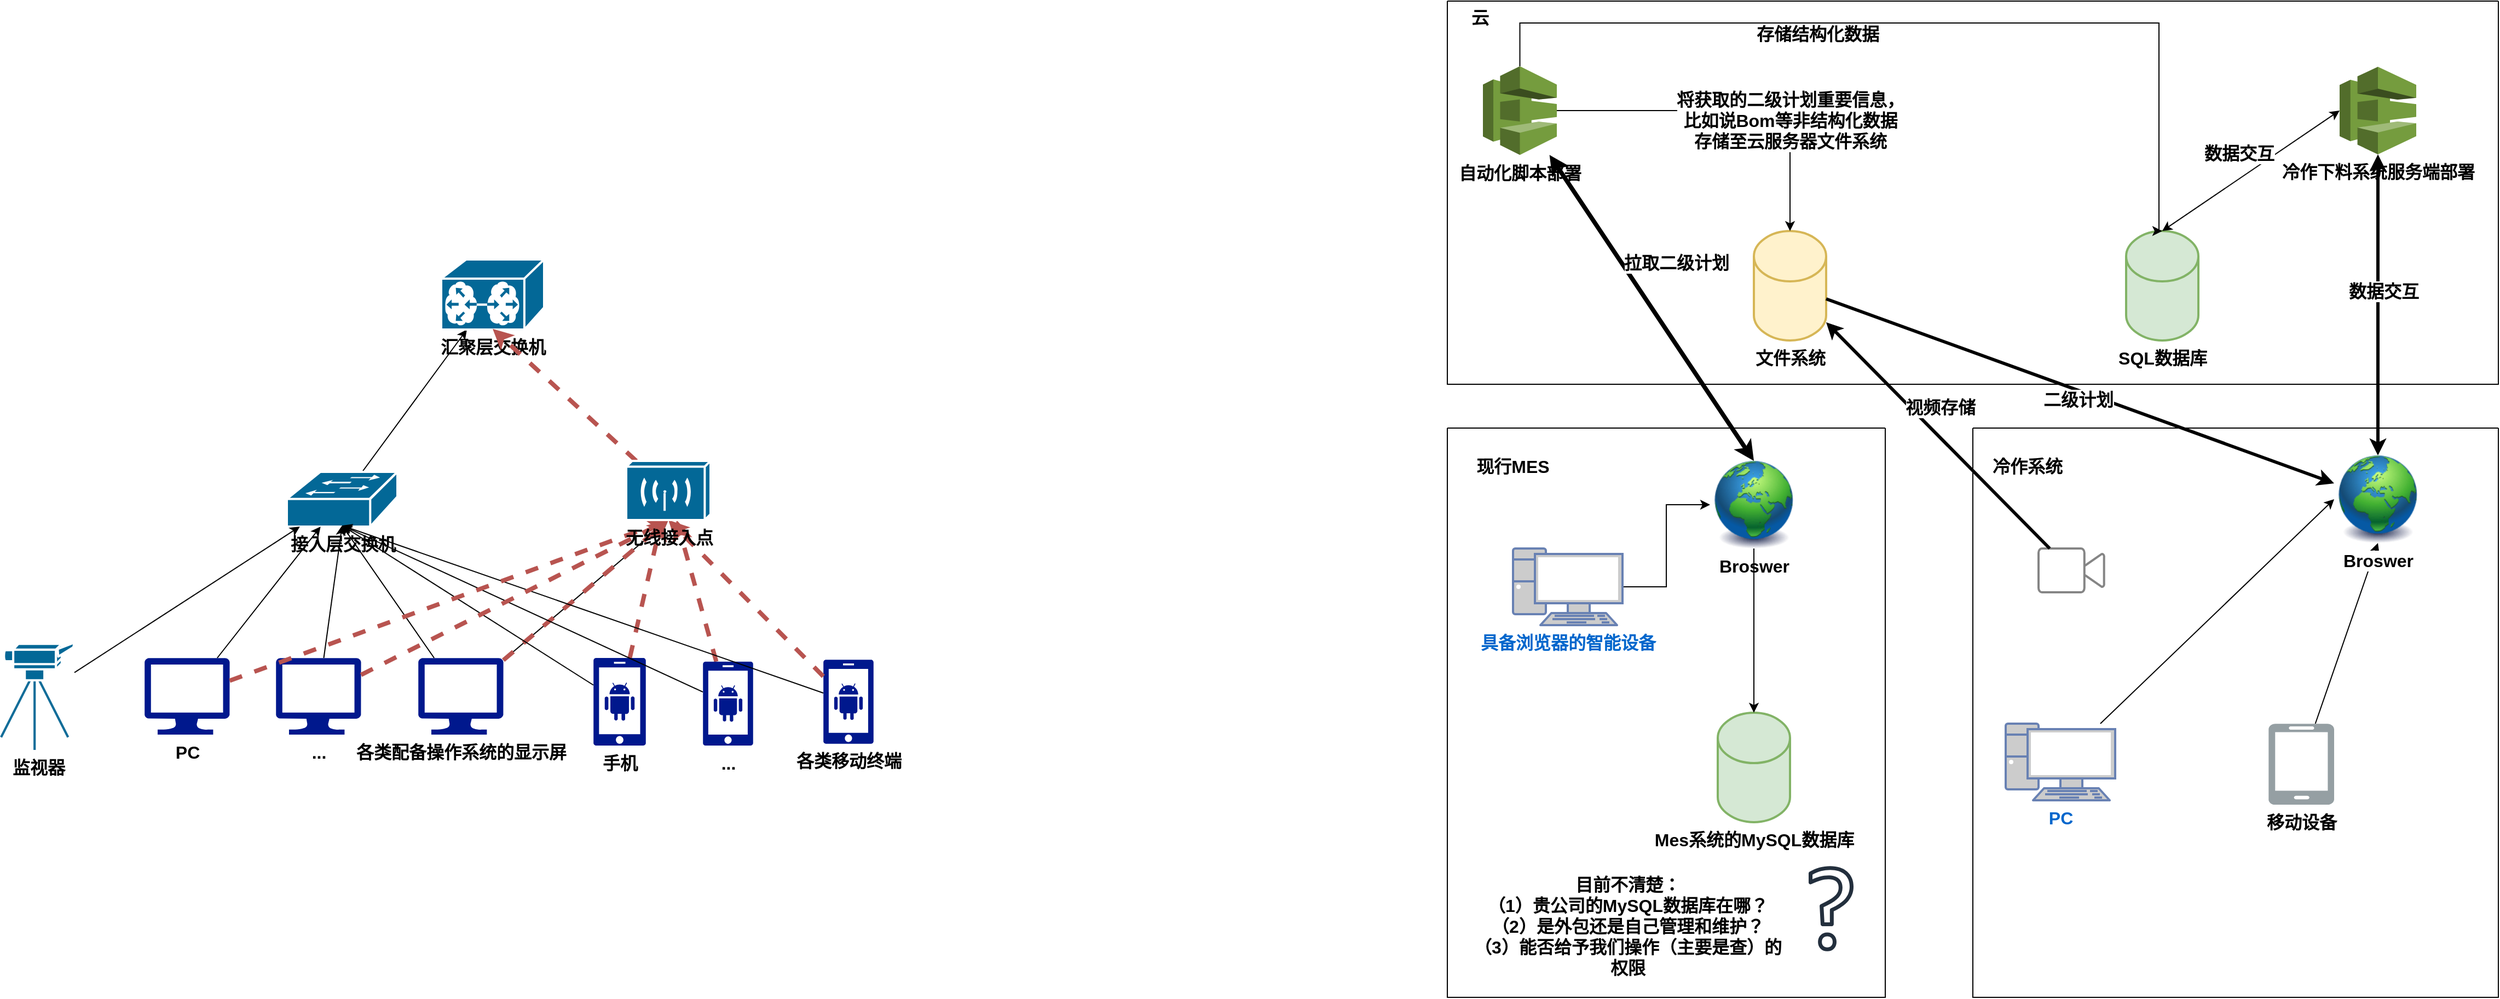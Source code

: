 <mxfile version="22.1.18" type="github">
  <diagram name="第 1 页" id="4IFOPBYyILPmVdFlVZ0o">
    <mxGraphModel dx="3120" dy="831" grid="1" gridSize="10" guides="1" tooltips="1" connect="1" arrows="1" fold="1" page="1" pageScale="1" pageWidth="827" pageHeight="1169" math="0" shadow="0">
      <root>
        <mxCell id="0" />
        <mxCell id="1" parent="0" />
        <mxCell id="qmQETzFxq6Im5JeFmhBt-4" value="" style="swimlane;startSize=0;fontSize=16;fontStyle=1" vertex="1" parent="1">
          <mxGeometry x="80" y="90" width="960" height="350" as="geometry" />
        </mxCell>
        <mxCell id="qmQETzFxq6Im5JeFmhBt-2" value="&lt;font style=&quot;font-size: 16px;&quot;&gt;&lt;span style=&quot;font-size: 16px;&quot;&gt;云&lt;/span&gt;&lt;/font&gt;" style="text;html=1;strokeColor=none;fillColor=none;align=center;verticalAlign=middle;whiteSpace=wrap;rounded=0;fontSize=16;fontStyle=1" vertex="1" parent="qmQETzFxq6Im5JeFmhBt-4">
          <mxGeometry x="10" width="40" height="30" as="geometry" />
        </mxCell>
        <mxCell id="qmQETzFxq6Im5JeFmhBt-46" value="文件系统" style="shape=mxgraph.cisco.storage.relational_database;sketch=0;html=1;pointerEvents=1;dashed=0;fillColor=#fff2cc;strokeColor=#d6b656;strokeWidth=2;verticalLabelPosition=bottom;verticalAlign=top;align=center;outlineConnect=0;fontSize=16;fontStyle=1" vertex="1" parent="qmQETzFxq6Im5JeFmhBt-4">
          <mxGeometry x="280" y="210" width="66" height="100" as="geometry" />
        </mxCell>
        <mxCell id="qmQETzFxq6Im5JeFmhBt-47" value="SQL数据库" style="shape=mxgraph.cisco.storage.relational_database;sketch=0;html=1;pointerEvents=1;dashed=0;fillColor=#d5e8d4;strokeColor=#82b366;strokeWidth=2;verticalLabelPosition=bottom;verticalAlign=top;align=center;outlineConnect=0;fontSize=16;fontStyle=1" vertex="1" parent="qmQETzFxq6Im5JeFmhBt-4">
          <mxGeometry x="620" y="210" width="66" height="100" as="geometry" />
        </mxCell>
        <mxCell id="qmQETzFxq6Im5JeFmhBt-67" style="edgeStyle=orthogonalEdgeStyle;rounded=0;orthogonalLoop=1;jettySize=auto;html=1;fontSize=16;fontStyle=1" edge="1" parent="qmQETzFxq6Im5JeFmhBt-4" source="qmQETzFxq6Im5JeFmhBt-59" target="qmQETzFxq6Im5JeFmhBt-46">
          <mxGeometry relative="1" as="geometry" />
        </mxCell>
        <mxCell id="qmQETzFxq6Im5JeFmhBt-68" value="将获取的二级计划重要信息，&lt;br style=&quot;font-size: 16px;&quot;&gt;比如说Bom等非结构化数据&lt;br style=&quot;font-size: 16px;&quot;&gt;存储至云服务器文件系统" style="edgeLabel;html=1;align=center;verticalAlign=middle;resizable=0;points=[];fontSize=16;fontStyle=1" vertex="1" connectable="0" parent="qmQETzFxq6Im5JeFmhBt-67">
          <mxGeometry x="0.2" y="-2" relative="1" as="geometry">
            <mxPoint x="19" y="7" as="offset" />
          </mxGeometry>
        </mxCell>
        <mxCell id="qmQETzFxq6Im5JeFmhBt-59" value="自动化脚本部署" style="outlineConnect=0;dashed=0;verticalLabelPosition=bottom;verticalAlign=top;align=center;html=1;shape=mxgraph.aws3.codedeploy;fillColor=#759C3E;gradientColor=none;fontSize=16;fontStyle=1" vertex="1" parent="qmQETzFxq6Im5JeFmhBt-4">
          <mxGeometry x="32.5" y="59.5" width="67.5" height="81" as="geometry" />
        </mxCell>
        <mxCell id="qmQETzFxq6Im5JeFmhBt-69" style="edgeStyle=orthogonalEdgeStyle;rounded=0;orthogonalLoop=1;jettySize=auto;html=1;entryX=0.5;entryY=0;entryDx=0;entryDy=0;entryPerimeter=0;fontSize=16;fontStyle=1" edge="1" parent="qmQETzFxq6Im5JeFmhBt-4" source="qmQETzFxq6Im5JeFmhBt-59" target="qmQETzFxq6Im5JeFmhBt-47">
          <mxGeometry relative="1" as="geometry">
            <Array as="points">
              <mxPoint x="66" y="20" />
              <mxPoint x="650" y="20" />
              <mxPoint x="650" y="210" />
            </Array>
          </mxGeometry>
        </mxCell>
        <mxCell id="qmQETzFxq6Im5JeFmhBt-70" value="存储结构化数据" style="edgeLabel;html=1;align=center;verticalAlign=middle;resizable=0;points=[];fontSize=16;fontStyle=1" vertex="1" connectable="0" parent="qmQETzFxq6Im5JeFmhBt-69">
          <mxGeometry x="-0.195" y="-5" relative="1" as="geometry">
            <mxPoint x="-18" y="5" as="offset" />
          </mxGeometry>
        </mxCell>
        <mxCell id="qmQETzFxq6Im5JeFmhBt-89" value="冷作下料系统服务端部署" style="outlineConnect=0;dashed=0;verticalLabelPosition=bottom;verticalAlign=top;align=center;html=1;shape=mxgraph.aws3.codedeploy;fillColor=#759C3E;gradientColor=none;fontSize=16;fontStyle=1" vertex="1" parent="qmQETzFxq6Im5JeFmhBt-4">
          <mxGeometry x="815" y="60" width="70" height="80" as="geometry" />
        </mxCell>
        <mxCell id="qmQETzFxq6Im5JeFmhBt-90" value="" style="endArrow=classic;startArrow=classic;html=1;rounded=0;entryX=0;entryY=0.5;entryDx=0;entryDy=0;entryPerimeter=0;exitX=0.5;exitY=0;exitDx=0;exitDy=0;exitPerimeter=0;strokeWidth=1;fontSize=16;fontStyle=1" edge="1" parent="qmQETzFxq6Im5JeFmhBt-4" source="qmQETzFxq6Im5JeFmhBt-47" target="qmQETzFxq6Im5JeFmhBt-89">
          <mxGeometry width="100" height="100" relative="1" as="geometry">
            <mxPoint x="380" y="240" as="sourcePoint" />
            <mxPoint x="480" y="140" as="targetPoint" />
          </mxGeometry>
        </mxCell>
        <mxCell id="qmQETzFxq6Im5JeFmhBt-91" value="数据交互" style="edgeLabel;html=1;align=center;verticalAlign=middle;resizable=0;points=[];fontSize=16;fontStyle=1" vertex="1" connectable="0" parent="qmQETzFxq6Im5JeFmhBt-90">
          <mxGeometry x="0.041" y="3" relative="1" as="geometry">
            <mxPoint x="-13" y="-11" as="offset" />
          </mxGeometry>
        </mxCell>
        <mxCell id="qmQETzFxq6Im5JeFmhBt-7" value="" style="swimlane;startSize=0;fontSize=16;fontStyle=1" vertex="1" parent="1">
          <mxGeometry x="80" y="480" width="400" height="520" as="geometry" />
        </mxCell>
        <mxCell id="qmQETzFxq6Im5JeFmhBt-8" value="&lt;span style=&quot;font-size: 16px;&quot;&gt;&lt;span style=&quot;font-size: 16px;&quot;&gt;现行MES&lt;/span&gt;&lt;/span&gt;" style="text;html=1;strokeColor=none;fillColor=none;align=center;verticalAlign=middle;whiteSpace=wrap;rounded=0;fontSize=16;fontStyle=1" vertex="1" parent="qmQETzFxq6Im5JeFmhBt-7">
          <mxGeometry x="20" y="20" width="80" height="30" as="geometry" />
        </mxCell>
        <mxCell id="qmQETzFxq6Im5JeFmhBt-50" style="edgeStyle=orthogonalEdgeStyle;rounded=0;orthogonalLoop=1;jettySize=auto;html=1;fontSize=16;fontStyle=1" edge="1" parent="qmQETzFxq6Im5JeFmhBt-7" source="qmQETzFxq6Im5JeFmhBt-48" target="qmQETzFxq6Im5JeFmhBt-49">
          <mxGeometry relative="1" as="geometry" />
        </mxCell>
        <mxCell id="qmQETzFxq6Im5JeFmhBt-48" value="具备浏览器的智能设备" style="fontColor=#0066CC;verticalAlign=top;verticalLabelPosition=bottom;labelPosition=center;align=center;html=1;outlineConnect=0;fillColor=#CCCCCC;strokeColor=#6881B3;gradientColor=none;gradientDirection=north;strokeWidth=2;shape=mxgraph.networks.pc;fontSize=16;fontStyle=1" vertex="1" parent="qmQETzFxq6Im5JeFmhBt-7">
          <mxGeometry x="60" y="110" width="100" height="70" as="geometry" />
        </mxCell>
        <mxCell id="qmQETzFxq6Im5JeFmhBt-49" value="Broswer" style="image;html=1;image=img/lib/clip_art/general/Earth_globe_128x128.png;fontSize=16;fontStyle=1" vertex="1" parent="qmQETzFxq6Im5JeFmhBt-7">
          <mxGeometry x="240" y="30" width="80" height="80" as="geometry" />
        </mxCell>
        <mxCell id="qmQETzFxq6Im5JeFmhBt-51" value="Mes系统的MySQL数据库" style="shape=mxgraph.cisco.storage.relational_database;sketch=0;html=1;pointerEvents=1;dashed=0;fillColor=#d5e8d4;strokeColor=#82b366;strokeWidth=2;verticalLabelPosition=bottom;verticalAlign=top;align=center;outlineConnect=0;fontSize=16;fontStyle=1" vertex="1" parent="qmQETzFxq6Im5JeFmhBt-7">
          <mxGeometry x="247" y="260" width="66" height="100" as="geometry" />
        </mxCell>
        <mxCell id="qmQETzFxq6Im5JeFmhBt-57" style="rounded=0;orthogonalLoop=1;jettySize=auto;html=1;fontSize=16;fontStyle=1" edge="1" parent="qmQETzFxq6Im5JeFmhBt-7" source="qmQETzFxq6Im5JeFmhBt-49" target="qmQETzFxq6Im5JeFmhBt-51">
          <mxGeometry relative="1" as="geometry" />
        </mxCell>
        <mxCell id="qmQETzFxq6Im5JeFmhBt-53" value="目前不清楚：&lt;br style=&quot;font-size: 16px;&quot;&gt;（1）贵公司的MySQL数据库在哪？（2）是外包还是自己管理和维护？&lt;br style=&quot;font-size: 16px;&quot;&gt;（3）能否给予我们操作（主要是查）的权限" style="text;html=1;strokeColor=none;fillColor=none;align=center;verticalAlign=middle;whiteSpace=wrap;rounded=0;fontSize=16;fontStyle=1" vertex="1" parent="qmQETzFxq6Im5JeFmhBt-7">
          <mxGeometry x="20" y="410" width="290" height="90" as="geometry" />
        </mxCell>
        <mxCell id="qmQETzFxq6Im5JeFmhBt-54" style="edgeStyle=orthogonalEdgeStyle;rounded=0;orthogonalLoop=1;jettySize=auto;html=1;exitX=0.5;exitY=1;exitDx=0;exitDy=0;fontSize=16;fontStyle=1" edge="1" parent="qmQETzFxq6Im5JeFmhBt-7" source="qmQETzFxq6Im5JeFmhBt-53" target="qmQETzFxq6Im5JeFmhBt-53">
          <mxGeometry relative="1" as="geometry" />
        </mxCell>
        <mxCell id="qmQETzFxq6Im5JeFmhBt-52" value="" style="sketch=0;outlineConnect=0;fontColor=#232F3E;gradientColor=none;fillColor=#232F3D;strokeColor=none;dashed=0;verticalLabelPosition=bottom;verticalAlign=top;align=center;html=1;fontSize=16;fontStyle=1;aspect=fixed;pointerEvents=1;shape=mxgraph.aws4.question;" vertex="1" parent="qmQETzFxq6Im5JeFmhBt-7">
          <mxGeometry x="330" y="400" width="41" height="78" as="geometry" />
        </mxCell>
        <mxCell id="qmQETzFxq6Im5JeFmhBt-9" value="" style="swimlane;startSize=0;fontSize=16;fontStyle=1" vertex="1" parent="1">
          <mxGeometry x="560" y="480" width="480" height="520" as="geometry" />
        </mxCell>
        <mxCell id="qmQETzFxq6Im5JeFmhBt-10" value="&lt;span style=&quot;font-size: 16px;&quot;&gt;&lt;span style=&quot;font-size: 16px;&quot;&gt;冷作系统&lt;/span&gt;&lt;/span&gt;" style="text;html=1;strokeColor=none;fillColor=none;align=center;verticalAlign=middle;whiteSpace=wrap;rounded=0;fontSize=16;fontStyle=1" vertex="1" parent="qmQETzFxq6Im5JeFmhBt-9">
          <mxGeometry x="10" y="20" width="80" height="30" as="geometry" />
        </mxCell>
        <mxCell id="qmQETzFxq6Im5JeFmhBt-74" style="rounded=0;orthogonalLoop=1;jettySize=auto;html=1;entryX=0;entryY=0.5;entryDx=0;entryDy=0;fontSize=16;fontStyle=1" edge="1" parent="qmQETzFxq6Im5JeFmhBt-9" source="qmQETzFxq6Im5JeFmhBt-71" target="qmQETzFxq6Im5JeFmhBt-73">
          <mxGeometry relative="1" as="geometry" />
        </mxCell>
        <mxCell id="qmQETzFxq6Im5JeFmhBt-71" value="PC" style="fontColor=#0066CC;verticalAlign=top;verticalLabelPosition=bottom;labelPosition=center;align=center;html=1;outlineConnect=0;fillColor=#CCCCCC;strokeColor=#6881B3;gradientColor=none;gradientDirection=north;strokeWidth=2;shape=mxgraph.networks.pc;fontSize=16;fontStyle=1" vertex="1" parent="qmQETzFxq6Im5JeFmhBt-9">
          <mxGeometry x="30" y="270" width="100" height="70" as="geometry" />
        </mxCell>
        <mxCell id="qmQETzFxq6Im5JeFmhBt-98" style="rounded=0;orthogonalLoop=1;jettySize=auto;html=1;entryX=0.5;entryY=1;entryDx=0;entryDy=0;fontSize=16;fontStyle=1" edge="1" parent="qmQETzFxq6Im5JeFmhBt-9" source="qmQETzFxq6Im5JeFmhBt-72" target="qmQETzFxq6Im5JeFmhBt-73">
          <mxGeometry relative="1" as="geometry" />
        </mxCell>
        <mxCell id="qmQETzFxq6Im5JeFmhBt-72" value="移动设备" style="verticalLabelPosition=bottom;html=1;verticalAlign=top;align=center;strokeColor=none;fillColor=#959fa3;shape=mxgraph.azure.mobile;pointerEvents=1;fontSize=16;fontStyle=1" vertex="1" parent="qmQETzFxq6Im5JeFmhBt-9">
          <mxGeometry x="270" y="270" width="60" height="74" as="geometry" />
        </mxCell>
        <mxCell id="qmQETzFxq6Im5JeFmhBt-73" value="Broswer" style="image;html=1;image=img/lib/clip_art/general/Earth_globe_128x128.png;fontSize=16;fontStyle=1" vertex="1" parent="qmQETzFxq6Im5JeFmhBt-9">
          <mxGeometry x="330" y="25" width="80" height="80" as="geometry" />
        </mxCell>
        <mxCell id="qmQETzFxq6Im5JeFmhBt-99" value="" style="html=1;verticalLabelPosition=bottom;align=center;labelBackgroundColor=#ffffff;verticalAlign=top;strokeWidth=2;strokeColor=#858585;shadow=0;dashed=0;shape=mxgraph.ios7.icons.video_conversation;fontSize=16;fontStyle=1" vertex="1" parent="qmQETzFxq6Im5JeFmhBt-9">
          <mxGeometry x="60" y="110" width="60" height="40" as="geometry" />
        </mxCell>
        <mxCell id="qmQETzFxq6Im5JeFmhBt-16" style="rounded=0;orthogonalLoop=1;jettySize=auto;html=1;fontSize=16;fontStyle=1" edge="1" parent="1" source="qmQETzFxq6Im5JeFmhBt-13" target="qmQETzFxq6Im5JeFmhBt-14">
          <mxGeometry relative="1" as="geometry" />
        </mxCell>
        <mxCell id="qmQETzFxq6Im5JeFmhBt-13" value="接入层交换机" style="shape=mxgraph.cisco.switches.workgroup_switch;sketch=0;html=1;pointerEvents=1;dashed=0;fillColor=#036897;strokeColor=#ffffff;strokeWidth=2;verticalLabelPosition=bottom;verticalAlign=top;align=center;outlineConnect=0;fontSize=16;fontStyle=1" vertex="1" parent="1">
          <mxGeometry x="-980" y="520" width="101" height="50" as="geometry" />
        </mxCell>
        <mxCell id="qmQETzFxq6Im5JeFmhBt-14" value="汇聚层交换机" style="shape=mxgraph.cisco.switches.content_service_switch_1100;sketch=0;html=1;pointerEvents=1;dashed=0;fillColor=#036897;strokeColor=#ffffff;strokeWidth=2;verticalLabelPosition=bottom;verticalAlign=top;align=center;outlineConnect=0;fontSize=16;fontStyle=1" vertex="1" parent="1">
          <mxGeometry x="-839" y="326" width="94" height="64" as="geometry" />
        </mxCell>
        <mxCell id="qmQETzFxq6Im5JeFmhBt-18" style="rounded=0;orthogonalLoop=1;jettySize=auto;html=1;entryX=0.5;entryY=0.99;entryDx=0;entryDy=0;entryPerimeter=0;dashed=1;fillColor=#f8cecc;strokeColor=#b85450;strokeWidth=4;fontSize=16;fontStyle=1" edge="1" parent="1" source="qmQETzFxq6Im5JeFmhBt-17" target="qmQETzFxq6Im5JeFmhBt-14">
          <mxGeometry relative="1" as="geometry" />
        </mxCell>
        <mxCell id="qmQETzFxq6Im5JeFmhBt-29" style="rounded=0;orthogonalLoop=1;jettySize=auto;html=1;fontSize=16;fontStyle=1" edge="1" parent="1" source="qmQETzFxq6Im5JeFmhBt-20" target="qmQETzFxq6Im5JeFmhBt-13">
          <mxGeometry relative="1" as="geometry" />
        </mxCell>
        <mxCell id="qmQETzFxq6Im5JeFmhBt-20" value="PC" style="sketch=0;aspect=fixed;pointerEvents=1;shadow=0;dashed=0;html=1;strokeColor=none;labelPosition=center;verticalLabelPosition=bottom;verticalAlign=top;align=center;fillColor=#00188D;shape=mxgraph.azure.computer;fontSize=16;fontStyle=1" vertex="1" parent="1">
          <mxGeometry x="-1110" y="690" width="77.78" height="70" as="geometry" />
        </mxCell>
        <mxCell id="qmQETzFxq6Im5JeFmhBt-21" value="各类配备操作系统的显示屏" style="sketch=0;aspect=fixed;pointerEvents=1;shadow=0;dashed=0;html=1;strokeColor=none;labelPosition=center;verticalLabelPosition=bottom;verticalAlign=top;align=center;fillColor=#00188D;shape=mxgraph.azure.computer;fontSize=16;fontStyle=1" vertex="1" parent="1">
          <mxGeometry x="-860" y="690" width="77.78" height="70" as="geometry" />
        </mxCell>
        <mxCell id="qmQETzFxq6Im5JeFmhBt-22" value="&lt;font style=&quot;font-size: 16px;&quot;&gt;&lt;span style=&quot;font-size: 16px;&quot;&gt;...&lt;/span&gt;&lt;/font&gt;" style="sketch=0;aspect=fixed;pointerEvents=1;shadow=0;dashed=0;html=1;strokeColor=none;labelPosition=center;verticalLabelPosition=bottom;verticalAlign=top;align=center;fillColor=#00188D;shape=mxgraph.azure.computer;fontSize=16;fontStyle=1" vertex="1" parent="1">
          <mxGeometry x="-990" y="690.0" width="77.78" height="70" as="geometry" />
        </mxCell>
        <mxCell id="qmQETzFxq6Im5JeFmhBt-34" style="rounded=0;orthogonalLoop=1;jettySize=auto;html=1;dashed=1;fillColor=#f8cecc;strokeColor=#b85450;strokeWidth=4;fontSize=16;fontStyle=1" edge="1" parent="1" source="qmQETzFxq6Im5JeFmhBt-23" target="qmQETzFxq6Im5JeFmhBt-17">
          <mxGeometry relative="1" as="geometry" />
        </mxCell>
        <mxCell id="qmQETzFxq6Im5JeFmhBt-23" value="手机" style="sketch=0;aspect=fixed;pointerEvents=1;shadow=0;dashed=0;html=1;strokeColor=none;labelPosition=center;verticalLabelPosition=bottom;verticalAlign=top;align=center;fillColor=#00188D;shape=mxgraph.mscae.enterprise.android_phone;fontSize=16;fontStyle=1" vertex="1" parent="1">
          <mxGeometry x="-700" y="690" width="48" height="80" as="geometry" />
        </mxCell>
        <mxCell id="qmQETzFxq6Im5JeFmhBt-35" style="rounded=0;orthogonalLoop=1;jettySize=auto;html=1;dashed=1;fillColor=#f8cecc;strokeColor=#b85450;strokeWidth=4;fontSize=16;fontStyle=1" edge="1" parent="1" source="qmQETzFxq6Im5JeFmhBt-24" target="qmQETzFxq6Im5JeFmhBt-17">
          <mxGeometry relative="1" as="geometry" />
        </mxCell>
        <mxCell id="qmQETzFxq6Im5JeFmhBt-24" value="..." style="sketch=0;aspect=fixed;pointerEvents=1;shadow=0;dashed=0;html=1;strokeColor=none;labelPosition=center;verticalLabelPosition=bottom;verticalAlign=top;align=center;fillColor=#00188D;shape=mxgraph.mscae.enterprise.android_phone;fontStyle=1;fontSize=16;" vertex="1" parent="1">
          <mxGeometry x="-600" y="693.33" width="46" height="76.67" as="geometry" />
        </mxCell>
        <mxCell id="qmQETzFxq6Im5JeFmhBt-25" value="各类移动终端" style="sketch=0;aspect=fixed;pointerEvents=1;shadow=0;dashed=0;html=1;strokeColor=none;labelPosition=center;verticalLabelPosition=bottom;verticalAlign=top;align=center;fillColor=#00188D;shape=mxgraph.mscae.enterprise.android_phone;fontSize=16;fontStyle=1" vertex="1" parent="1">
          <mxGeometry x="-490" y="691.67" width="46" height="76.67" as="geometry" />
        </mxCell>
        <mxCell id="qmQETzFxq6Im5JeFmhBt-30" style="rounded=0;orthogonalLoop=1;jettySize=auto;html=1;entryX=0.5;entryY=0.98;entryDx=0;entryDy=0;entryPerimeter=0;fontSize=16;fontStyle=1" edge="1" parent="1" source="qmQETzFxq6Im5JeFmhBt-22" target="qmQETzFxq6Im5JeFmhBt-13">
          <mxGeometry relative="1" as="geometry" />
        </mxCell>
        <mxCell id="qmQETzFxq6Im5JeFmhBt-31" style="rounded=0;orthogonalLoop=1;jettySize=auto;html=1;entryX=0.5;entryY=0.98;entryDx=0;entryDy=0;entryPerimeter=0;fontSize=16;fontStyle=1" edge="1" parent="1" source="qmQETzFxq6Im5JeFmhBt-21" target="qmQETzFxq6Im5JeFmhBt-13">
          <mxGeometry relative="1" as="geometry" />
        </mxCell>
        <mxCell id="qmQETzFxq6Im5JeFmhBt-32" style="rounded=0;orthogonalLoop=1;jettySize=auto;html=1;entryX=0.5;entryY=1;entryDx=0;entryDy=0;entryPerimeter=0;fontSize=16;fontStyle=1" edge="1" parent="1" source="qmQETzFxq6Im5JeFmhBt-21" target="qmQETzFxq6Im5JeFmhBt-17">
          <mxGeometry relative="1" as="geometry" />
        </mxCell>
        <mxCell id="qmQETzFxq6Im5JeFmhBt-33" style="rounded=0;orthogonalLoop=1;jettySize=auto;html=1;entryX=0.5;entryY=1;entryDx=0;entryDy=0;entryPerimeter=0;dashed=1;fillColor=#f8cecc;strokeColor=#b85450;strokeWidth=4;fontSize=16;fontStyle=1" edge="1" parent="1" source="qmQETzFxq6Im5JeFmhBt-21" target="qmQETzFxq6Im5JeFmhBt-17">
          <mxGeometry relative="1" as="geometry" />
        </mxCell>
        <mxCell id="qmQETzFxq6Im5JeFmhBt-36" style="rounded=0;orthogonalLoop=1;jettySize=auto;html=1;entryX=0.5;entryY=1;entryDx=0;entryDy=0;entryPerimeter=0;dashed=1;fillColor=#f8cecc;strokeColor=#b85450;strokeWidth=4;fontSize=16;fontStyle=1" edge="1" parent="1" source="qmQETzFxq6Im5JeFmhBt-25" target="qmQETzFxq6Im5JeFmhBt-17">
          <mxGeometry relative="1" as="geometry" />
        </mxCell>
        <mxCell id="qmQETzFxq6Im5JeFmhBt-37" style="rounded=0;orthogonalLoop=1;jettySize=auto;html=1;entryX=0.5;entryY=0.98;entryDx=0;entryDy=0;entryPerimeter=0;fontSize=16;fontStyle=1" edge="1" parent="1" source="qmQETzFxq6Im5JeFmhBt-25" target="qmQETzFxq6Im5JeFmhBt-13">
          <mxGeometry relative="1" as="geometry" />
        </mxCell>
        <mxCell id="qmQETzFxq6Im5JeFmhBt-39" style="rounded=0;orthogonalLoop=1;jettySize=auto;html=1;entryX=0.5;entryY=0.98;entryDx=0;entryDy=0;entryPerimeter=0;fontSize=16;fontStyle=1" edge="1" parent="1" source="qmQETzFxq6Im5JeFmhBt-24" target="qmQETzFxq6Im5JeFmhBt-13">
          <mxGeometry relative="1" as="geometry" />
        </mxCell>
        <mxCell id="qmQETzFxq6Im5JeFmhBt-40" style="rounded=0;orthogonalLoop=1;jettySize=auto;html=1;entryX=0.5;entryY=0.98;entryDx=0;entryDy=0;entryPerimeter=0;fontSize=16;fontStyle=1" edge="1" parent="1" source="qmQETzFxq6Im5JeFmhBt-23" target="qmQETzFxq6Im5JeFmhBt-13">
          <mxGeometry relative="1" as="geometry" />
        </mxCell>
        <mxCell id="qmQETzFxq6Im5JeFmhBt-41" style="rounded=0;orthogonalLoop=1;jettySize=auto;html=1;entryX=0.5;entryY=1;entryDx=0;entryDy=0;entryPerimeter=0;dashed=1;fillColor=#f8cecc;strokeColor=#b85450;strokeWidth=4;fontSize=16;fontStyle=1" edge="1" parent="1" source="qmQETzFxq6Im5JeFmhBt-22" target="qmQETzFxq6Im5JeFmhBt-17">
          <mxGeometry relative="1" as="geometry" />
        </mxCell>
        <mxCell id="qmQETzFxq6Im5JeFmhBt-42" style="rounded=0;orthogonalLoop=1;jettySize=auto;html=1;entryX=0.5;entryY=1;entryDx=0;entryDy=0;entryPerimeter=0;dashed=1;fillColor=#f8cecc;strokeColor=#b85450;strokeWidth=4;fontSize=16;fontStyle=1" edge="1" parent="1" source="qmQETzFxq6Im5JeFmhBt-20" target="qmQETzFxq6Im5JeFmhBt-17">
          <mxGeometry relative="1" as="geometry" />
        </mxCell>
        <mxCell id="qmQETzFxq6Im5JeFmhBt-43" value="监视器" style="shape=mxgraph.cisco.computers_and_peripherals.video_camera;sketch=0;html=1;pointerEvents=1;dashed=0;fillColor=#036897;strokeColor=#ffffff;strokeWidth=2;verticalLabelPosition=bottom;verticalAlign=top;align=center;outlineConnect=0;fontSize=16;fontStyle=1" vertex="1" parent="1">
          <mxGeometry x="-1241" y="676" width="67" height="98" as="geometry" />
        </mxCell>
        <mxCell id="qmQETzFxq6Im5JeFmhBt-44" style="rounded=0;orthogonalLoop=1;jettySize=auto;html=1;fontSize=16;fontStyle=1" edge="1" parent="1" source="qmQETzFxq6Im5JeFmhBt-43" target="qmQETzFxq6Im5JeFmhBt-13">
          <mxGeometry relative="1" as="geometry" />
        </mxCell>
        <mxCell id="qmQETzFxq6Im5JeFmhBt-17" value="&lt;font style=&quot;font-size: 16px;&quot;&gt;&lt;span style=&quot;font-size: 16px;&quot;&gt;无线接入点&lt;/span&gt;&lt;/font&gt;" style="shape=mxgraph.cisco.wireless.wireless_transport;sketch=0;html=1;pointerEvents=1;dashed=0;fillColor=#036897;strokeColor=#ffffff;strokeWidth=2;verticalLabelPosition=bottom;verticalAlign=top;align=center;outlineConnect=0;fontSize=16;fontStyle=1" vertex="1" parent="1">
          <mxGeometry x="-670" y="510" width="77" height="54" as="geometry" />
        </mxCell>
        <mxCell id="qmQETzFxq6Im5JeFmhBt-60" style="rounded=0;orthogonalLoop=1;jettySize=auto;html=1;strokeWidth=4;entryX=0.5;entryY=0;entryDx=0;entryDy=0;startArrow=classic;startFill=1;fontSize=16;fontStyle=1" edge="1" parent="1" source="qmQETzFxq6Im5JeFmhBt-59" target="qmQETzFxq6Im5JeFmhBt-49">
          <mxGeometry relative="1" as="geometry" />
        </mxCell>
        <mxCell id="qmQETzFxq6Im5JeFmhBt-61" value="拉取二级计划" style="edgeLabel;html=1;align=center;verticalAlign=middle;resizable=0;points=[];fontSize=16;fontStyle=1" vertex="1" connectable="0" parent="qmQETzFxq6Im5JeFmhBt-60">
          <mxGeometry x="-0.023" y="2" relative="1" as="geometry">
            <mxPoint x="23" y="-37" as="offset" />
          </mxGeometry>
        </mxCell>
        <mxCell id="qmQETzFxq6Im5JeFmhBt-93" style="rounded=0;orthogonalLoop=1;jettySize=auto;html=1;entryX=0.5;entryY=0;entryDx=0;entryDy=0;strokeWidth=3;startArrow=classic;startFill=1;fontSize=16;fontStyle=1" edge="1" parent="1" source="qmQETzFxq6Im5JeFmhBt-89" target="qmQETzFxq6Im5JeFmhBt-73">
          <mxGeometry relative="1" as="geometry" />
        </mxCell>
        <mxCell id="qmQETzFxq6Im5JeFmhBt-97" value="数据交互" style="edgeLabel;html=1;align=center;verticalAlign=middle;resizable=0;points=[];fontSize=16;fontStyle=1" vertex="1" connectable="0" parent="qmQETzFxq6Im5JeFmhBt-93">
          <mxGeometry x="-0.086" y="5" relative="1" as="geometry">
            <mxPoint y="-1" as="offset" />
          </mxGeometry>
        </mxCell>
        <mxCell id="qmQETzFxq6Im5JeFmhBt-95" style="rounded=0;orthogonalLoop=1;jettySize=auto;html=1;strokeWidth=3;fontSize=16;fontStyle=1" edge="1" parent="1" source="qmQETzFxq6Im5JeFmhBt-46" target="qmQETzFxq6Im5JeFmhBt-73">
          <mxGeometry relative="1" as="geometry" />
        </mxCell>
        <mxCell id="qmQETzFxq6Im5JeFmhBt-96" value="二级计划" style="edgeLabel;html=1;align=center;verticalAlign=middle;resizable=0;points=[];fontSize=16;fontStyle=1" vertex="1" connectable="0" parent="qmQETzFxq6Im5JeFmhBt-95">
          <mxGeometry x="-0.302" y="-4" relative="1" as="geometry">
            <mxPoint x="69" y="29" as="offset" />
          </mxGeometry>
        </mxCell>
        <mxCell id="qmQETzFxq6Im5JeFmhBt-100" style="rounded=0;orthogonalLoop=1;jettySize=auto;html=1;strokeWidth=3;fontSize=16;fontStyle=1" edge="1" parent="1" source="qmQETzFxq6Im5JeFmhBt-99" target="qmQETzFxq6Im5JeFmhBt-46">
          <mxGeometry relative="1" as="geometry" />
        </mxCell>
        <mxCell id="qmQETzFxq6Im5JeFmhBt-101" value="视频存储" style="edgeLabel;html=1;align=center;verticalAlign=middle;resizable=0;points=[];fontSize=16;fontStyle=1" vertex="1" connectable="0" parent="qmQETzFxq6Im5JeFmhBt-100">
          <mxGeometry x="0.333" y="6" relative="1" as="geometry">
            <mxPoint x="40" y="4" as="offset" />
          </mxGeometry>
        </mxCell>
      </root>
    </mxGraphModel>
  </diagram>
</mxfile>
